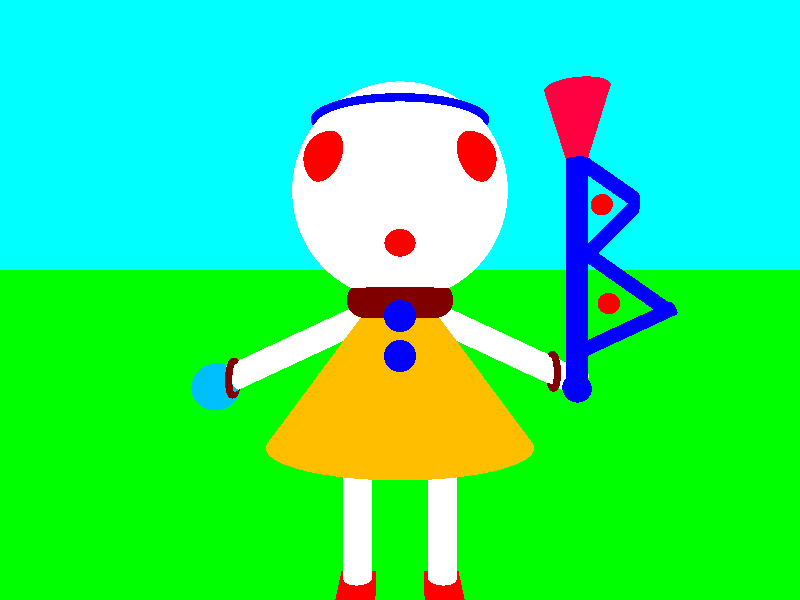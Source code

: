 
background{
rgb<0,1,1>
}
   
   
#declare FrontCameraPos = <0,0,-17>;
#declare BackCameraPos = <0,0,15>;
#declare LeftHandSideCameraPos = <-15,0,0>;
#declare RightHandSideCameraPos = <15,0,0>;
#declare UpCameraPos = <0,15,0>;
#declare DownCameraPos = <0,-15,0>;
#declare UpLeftCameraPos = <-15,15,0>;
#declare UpRightCameraPos = <15,15,0>;
#declare DownLeftCameraPos = <-15,-15,0>;
#declare DownRightCameraPos = <15,-15,0>;   



#declare SolidBlue = texture{
pigment{
rgb<0,0,1>
}
};  


camera{
location FrontCameraPos
look_at <0,0,0>
}


light_source{
<100,100,0>
rgb<1,1,1>
}



light_source{
<-100,-100,0>
rgb<1,1,1>
}  


light_source{
<0,0,-100>
rgb<1,1,1>
}  

  
     
sphere{
<0,3,0>//center
3//radius
texture{
pigment{
rgb<1,1,1>
} 
}
}




sphere{
<-1.7,3.5,-2>//center
.7//radius
texture{
pigment{
rgb<1,0,0>
}
} 
}


sphere{
<1.7,3.5,-2>//center
.7//radius
texture{
pigment{
rgb<1,0,0>
}
} 
}    



sphere{
<0,1.7,-2>//center
.7//radius
texture{
pigment{
rgb<1,0,0>
}
} 
}


cone{
<0,-4,0>//base point
3.7//base radius
<0,1,0>//cap point
0//cap radius
texture{
pigment{
rgb<1,0.75,0> 
}
}
}


cone{
<0,5,0>//base point
2.5//base radius
<0,2,0>//cap point
0//cap radius
texture{
pigment{
rgb<0,0,1>
}
}
}   



light_source{
<20,0,-13>//location
rgb<1,1,1>
} 



cylinder{  
<-1.2,-8,0>//base point
<-1.2,-4,0>//cap point
0.4//radius
texture{
pigment{
rgb<1,1,1>
}
}
}  




cylinder{  
<1.2,-8,0>//base point
<1.2,-4,0>//cap point
0.4//radius
texture{
pigment{
rgb<1,1,1>
}
}
}





/*cylinder{
<0,-6,0>//base point
<0,0,0>//cap point
.4//radius
rotate <90,0,0>
rotate <0,90,0> 
texture{
pigment{
rgb<1,1,1>
}
}
}*/ 




cylinder{
<0,-6,0>//base point
<0,0,0>//cap point
.4//radius
translate <0,0,1>
rotate <0,0,-65> 
texture{
pigment{
rgb<1,1,1>
}
}
}   

 
 
cylinder{
<0,-6,0>//base point
<0,0,0>//cap point
.4//radius
translate <0,0,1>
rotate <0,0,65>
texture{
pigment{
rgb<1,1,1>
}
}
}   



#declare YLenght = -0.4;



sphere{
<0,YLenght,-2>//center
.4//radius
texture{
SolidBlue
}
}



sphere{
<0,-1+YLenght,-2>//center
.4//radius
texture{
SolidBlue
}
}  
  
  
  
  
  


cylinder{
<5,-2.5,0>//base center
<5,4,0>//cap center
.3//radius
texture{
SolidBlue
}
} 



sphere{
<5,-2.5,0>//center
.4//radius
texture{
SolidBlue
}
}






/*cylinder{
<5,5,0>//base point
<5,7,0>//cap point
.2//radius
rotate <65,0,0>
rotate <0,65,0>
texture{
SolidBlue
}
}   
 
 
 
 
 
cylinder{
<5,5.1,0>//base point
<5,11.7,0>//cap point
.3//radius
rotate <0,0,0>
texture{
SolidBlue
}
}*/





/*torus{
3//major axis
.2//minor axis
texture{
pigment{
rgb <1,0,.75>
}
}
}*/



light_source{
<0,100,-100>
rgb<1,.75,0>//an orange color
}   



light_source{
<100,100,-100>
rgb<1,.75,0>//an orange color
}  


#declare ytorus = .4;


#declare Torus = torus{
.7//major axis
.2//minor axis
translate <5,0,0>
texture{
pigment{
rgb <1,0,.75>
}
}
};


/*object{
Torus
}


object{
Torus
translate <0,ytorus,0>
}
 
 
 
object{
Torus
translate <0,ytorus*2,0>
}
 



object{
Torus
translate <0,ytorus*3,0>
}




object{
Torus
translate <0,ytorus*4,0>
}


object{
Torus
translate <0,ytorus*5,0>
}
 
  

object{
Torus
translate <0,ytorus*6,0>
}



object{
Torus
translate <0,ytorus*7,0>
}



object{
Torus
translate <0,ytorus*8,0>
}
 
 
 
 
object{
Torus
translate <0,ytorus*9,0>
}*/   



cone{
<5,3,0>//baSe point
0//base point radius
<5,6,0>//cap point
.9//cap point radius
texture{
pigment{
rgb<1,0,.25,>
}
}
}




/*#declare sun = sphere{
<0,0,0>//center
2//radius
texture{
pigment{
rgb<.4,.4,0>
}
}
};


light_source{
<9,7,0>
rgb<1,1,1>
looks_like {sun}
}*/  

difference{

union{

cylinder{
<0,0,0>
<0,4,0>
.2
texture{SolidBlue}
rotate <0,0,-125>
translate <5,4,0>
}
  
  
  
cylinder{
<0,0,0>
<0,4,0>
.2
texture{SolidBlue}
rotate <0,0,-225>
translate <8,4,0>
} 
}


box{
<7,0,-2>
<9,5,6> 
translate <-.3,0,-2>
}

} 



sphere{//dot inside the flag
<5.7,2.7,0>
.3
texture{
pigment{
rgb <1,0,0>
}
}
}




cylinder{
<0,0,0>
<0,3,0> 
.2
rotate <0,0,-125>
translate <5,1.5,0>
texture{SolidBlue}
}




cylinder{
<0,0,0>
<0,3,0> 
.2
rotate <0,0,-65>
translate <5,-1.5,0>
texture{SolidBlue}
}



sphere{//dot inside the flag
<5.9,-.1,0>
.3
texture{
pigment{
rgb <1,0,0>
}
}
}
 



plane{
<0,-20,1>
1 
translate <0,-7.5,0>
texture{
pigment{
rgb<0,1,0>
}
}
}   



box{//1st shoes of the statue
<0,0,0>//corner 1
<2,1,1>//corner 2
rotate <0,90,0>
translate <-1.7,-8.9,.5> 
texture{
pigment{
rgb <1,0,0> 
}
}
}



box{//2nd shoes of the statue
<0,0,0>//corner 1
<2,1,1>//corner 2
rotate <0,90,0>
translate <.7,-8.9,.5> 
texture{
pigment{
rgb <1,0,0> 
}
}
}


torus{//ring in the neck
1//major axis
.5//minor axis
texture{
pigment{
rgb<.5,0,0>
}
}
} 




torus{//left hand ring 
.5//major axis
.1//minor axis 
rotate <90,90,0>
translate <-4.9,-2.3,.7>
texture{
pigment{
rgb<.5,0,0>
}
}
}



torus{//left hand ring 
.5//major axis
.1//minor axis 
rotate <90,90,0>
translate <4.5,-2.1,.7>
texture{
pigment{
rgb<.5,0,0>
}
}
}



sphere{//sphere of the hand
<-5.5,-2.6,1>//radius of the sphere
.7//radius
texture{
pigment{
rgb <0,.75,1>
}
}
} 




